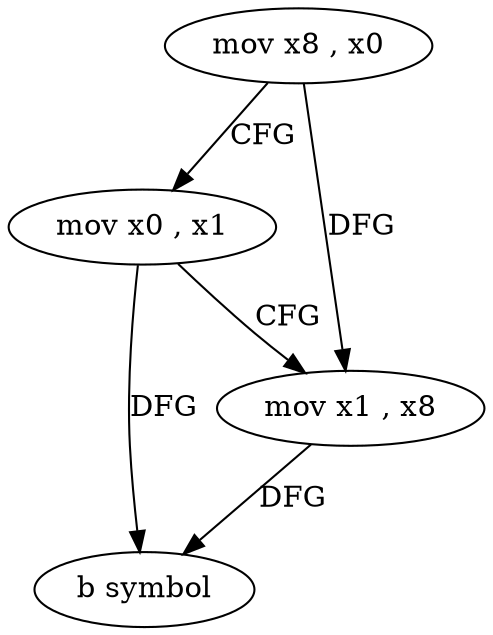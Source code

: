 digraph "func" {
"4226008" [label = "mov x8 , x0" ]
"4226012" [label = "mov x0 , x1" ]
"4226016" [label = "mov x1 , x8" ]
"4226020" [label = "b symbol" ]
"4226008" -> "4226012" [ label = "CFG" ]
"4226008" -> "4226016" [ label = "DFG" ]
"4226012" -> "4226016" [ label = "CFG" ]
"4226012" -> "4226020" [ label = "DFG" ]
"4226016" -> "4226020" [ label = "DFG" ]
}
